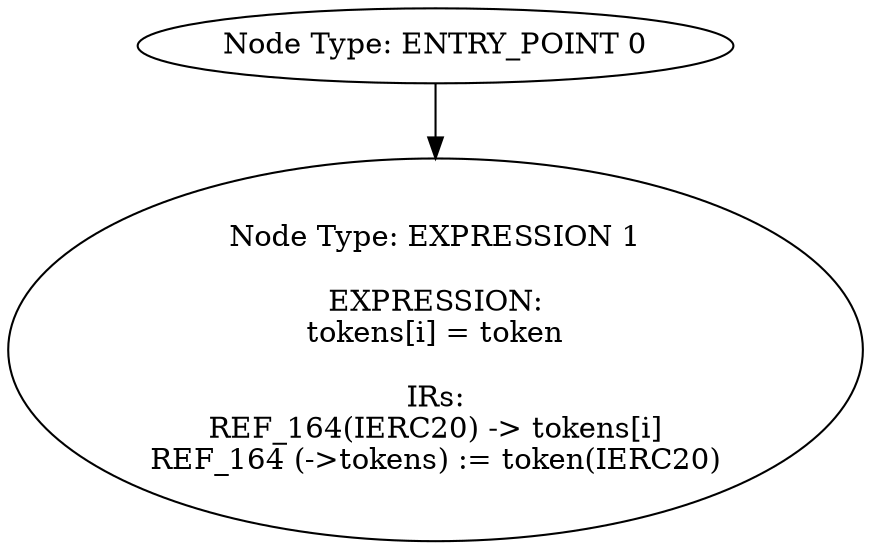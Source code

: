 digraph{
0[label="Node Type: ENTRY_POINT 0
"];
0->1;
1[label="Node Type: EXPRESSION 1

EXPRESSION:
tokens[i] = token

IRs:
REF_164(IERC20) -> tokens[i]
REF_164 (->tokens) := token(IERC20)"];
}
